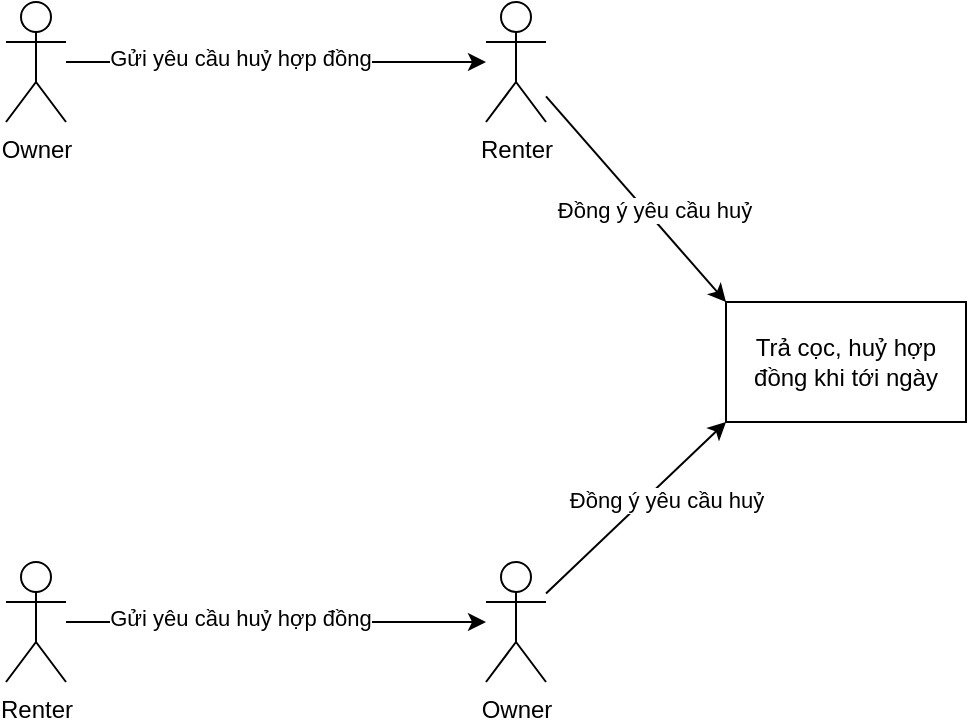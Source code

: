 <mxfile version="24.7.12">
  <diagram name="Page-1" id="YlIaeFjSZ_ujcxFhdNcF">
    <mxGraphModel dx="1002" dy="565" grid="1" gridSize="10" guides="1" tooltips="1" connect="1" arrows="1" fold="1" page="1" pageScale="1" pageWidth="827" pageHeight="1169" math="0" shadow="0">
      <root>
        <mxCell id="0" />
        <mxCell id="1" parent="0" />
        <mxCell id="WTU8kCG2yNiOu3vc5kU5-4" style="edgeStyle=orthogonalEdgeStyle;rounded=0;orthogonalLoop=1;jettySize=auto;html=1;" edge="1" parent="1" source="WTU8kCG2yNiOu3vc5kU5-1" target="WTU8kCG2yNiOu3vc5kU5-2">
          <mxGeometry relative="1" as="geometry" />
        </mxCell>
        <mxCell id="WTU8kCG2yNiOu3vc5kU5-5" value="Gửi yêu cầu huỷ hợp đồng" style="edgeLabel;html=1;align=center;verticalAlign=middle;resizable=0;points=[];" vertex="1" connectable="0" parent="WTU8kCG2yNiOu3vc5kU5-4">
          <mxGeometry x="-0.173" y="2" relative="1" as="geometry">
            <mxPoint as="offset" />
          </mxGeometry>
        </mxCell>
        <mxCell id="WTU8kCG2yNiOu3vc5kU5-1" value="Renter" style="shape=umlActor;verticalLabelPosition=bottom;verticalAlign=top;html=1;outlineConnect=0;" vertex="1" parent="1">
          <mxGeometry x="40" y="280" width="30" height="60" as="geometry" />
        </mxCell>
        <mxCell id="WTU8kCG2yNiOu3vc5kU5-8" style="rounded=0;orthogonalLoop=1;jettySize=auto;html=1;entryX=0;entryY=1;entryDx=0;entryDy=0;" edge="1" parent="1" source="WTU8kCG2yNiOu3vc5kU5-2" target="WTU8kCG2yNiOu3vc5kU5-7">
          <mxGeometry relative="1" as="geometry" />
        </mxCell>
        <mxCell id="WTU8kCG2yNiOu3vc5kU5-9" value="Đồng ý yêu cầu huỷ" style="edgeLabel;html=1;align=center;verticalAlign=middle;resizable=0;points=[];" vertex="1" connectable="0" parent="WTU8kCG2yNiOu3vc5kU5-8">
          <mxGeometry x="0.382" y="3" relative="1" as="geometry">
            <mxPoint y="15" as="offset" />
          </mxGeometry>
        </mxCell>
        <mxCell id="WTU8kCG2yNiOu3vc5kU5-2" value="Owner" style="shape=umlActor;verticalLabelPosition=bottom;verticalAlign=top;html=1;outlineConnect=0;" vertex="1" parent="1">
          <mxGeometry x="280" y="280" width="30" height="60" as="geometry" />
        </mxCell>
        <mxCell id="WTU8kCG2yNiOu3vc5kU5-7" value="Trả cọc, huỷ hợp đồng khi tới ngày" style="rounded=0;whiteSpace=wrap;html=1;" vertex="1" parent="1">
          <mxGeometry x="400" y="150" width="120" height="60" as="geometry" />
        </mxCell>
        <mxCell id="WTU8kCG2yNiOu3vc5kU5-10" style="edgeStyle=orthogonalEdgeStyle;rounded=0;orthogonalLoop=1;jettySize=auto;html=1;" edge="1" parent="1" source="WTU8kCG2yNiOu3vc5kU5-12" target="WTU8kCG2yNiOu3vc5kU5-13">
          <mxGeometry relative="1" as="geometry" />
        </mxCell>
        <mxCell id="WTU8kCG2yNiOu3vc5kU5-11" value="Gửi yêu cầu huỷ hợp đồng" style="edgeLabel;html=1;align=center;verticalAlign=middle;resizable=0;points=[];" vertex="1" connectable="0" parent="WTU8kCG2yNiOu3vc5kU5-10">
          <mxGeometry x="-0.173" y="2" relative="1" as="geometry">
            <mxPoint as="offset" />
          </mxGeometry>
        </mxCell>
        <mxCell id="WTU8kCG2yNiOu3vc5kU5-12" value="Owner" style="shape=umlActor;verticalLabelPosition=bottom;verticalAlign=top;html=1;outlineConnect=0;" vertex="1" parent="1">
          <mxGeometry x="40" width="30" height="60" as="geometry" />
        </mxCell>
        <mxCell id="WTU8kCG2yNiOu3vc5kU5-14" style="rounded=0;orthogonalLoop=1;jettySize=auto;html=1;entryX=0;entryY=0;entryDx=0;entryDy=0;" edge="1" parent="1" source="WTU8kCG2yNiOu3vc5kU5-13" target="WTU8kCG2yNiOu3vc5kU5-7">
          <mxGeometry relative="1" as="geometry" />
        </mxCell>
        <mxCell id="WTU8kCG2yNiOu3vc5kU5-15" value="Đồng ý yêu cầu huỷ" style="edgeLabel;html=1;align=center;verticalAlign=middle;resizable=0;points=[];" vertex="1" connectable="0" parent="WTU8kCG2yNiOu3vc5kU5-14">
          <mxGeometry x="0.136" y="3" relative="1" as="geometry">
            <mxPoint as="offset" />
          </mxGeometry>
        </mxCell>
        <mxCell id="WTU8kCG2yNiOu3vc5kU5-13" value="Renter" style="shape=umlActor;verticalLabelPosition=bottom;verticalAlign=top;html=1;outlineConnect=0;" vertex="1" parent="1">
          <mxGeometry x="280" width="30" height="60" as="geometry" />
        </mxCell>
      </root>
    </mxGraphModel>
  </diagram>
</mxfile>

